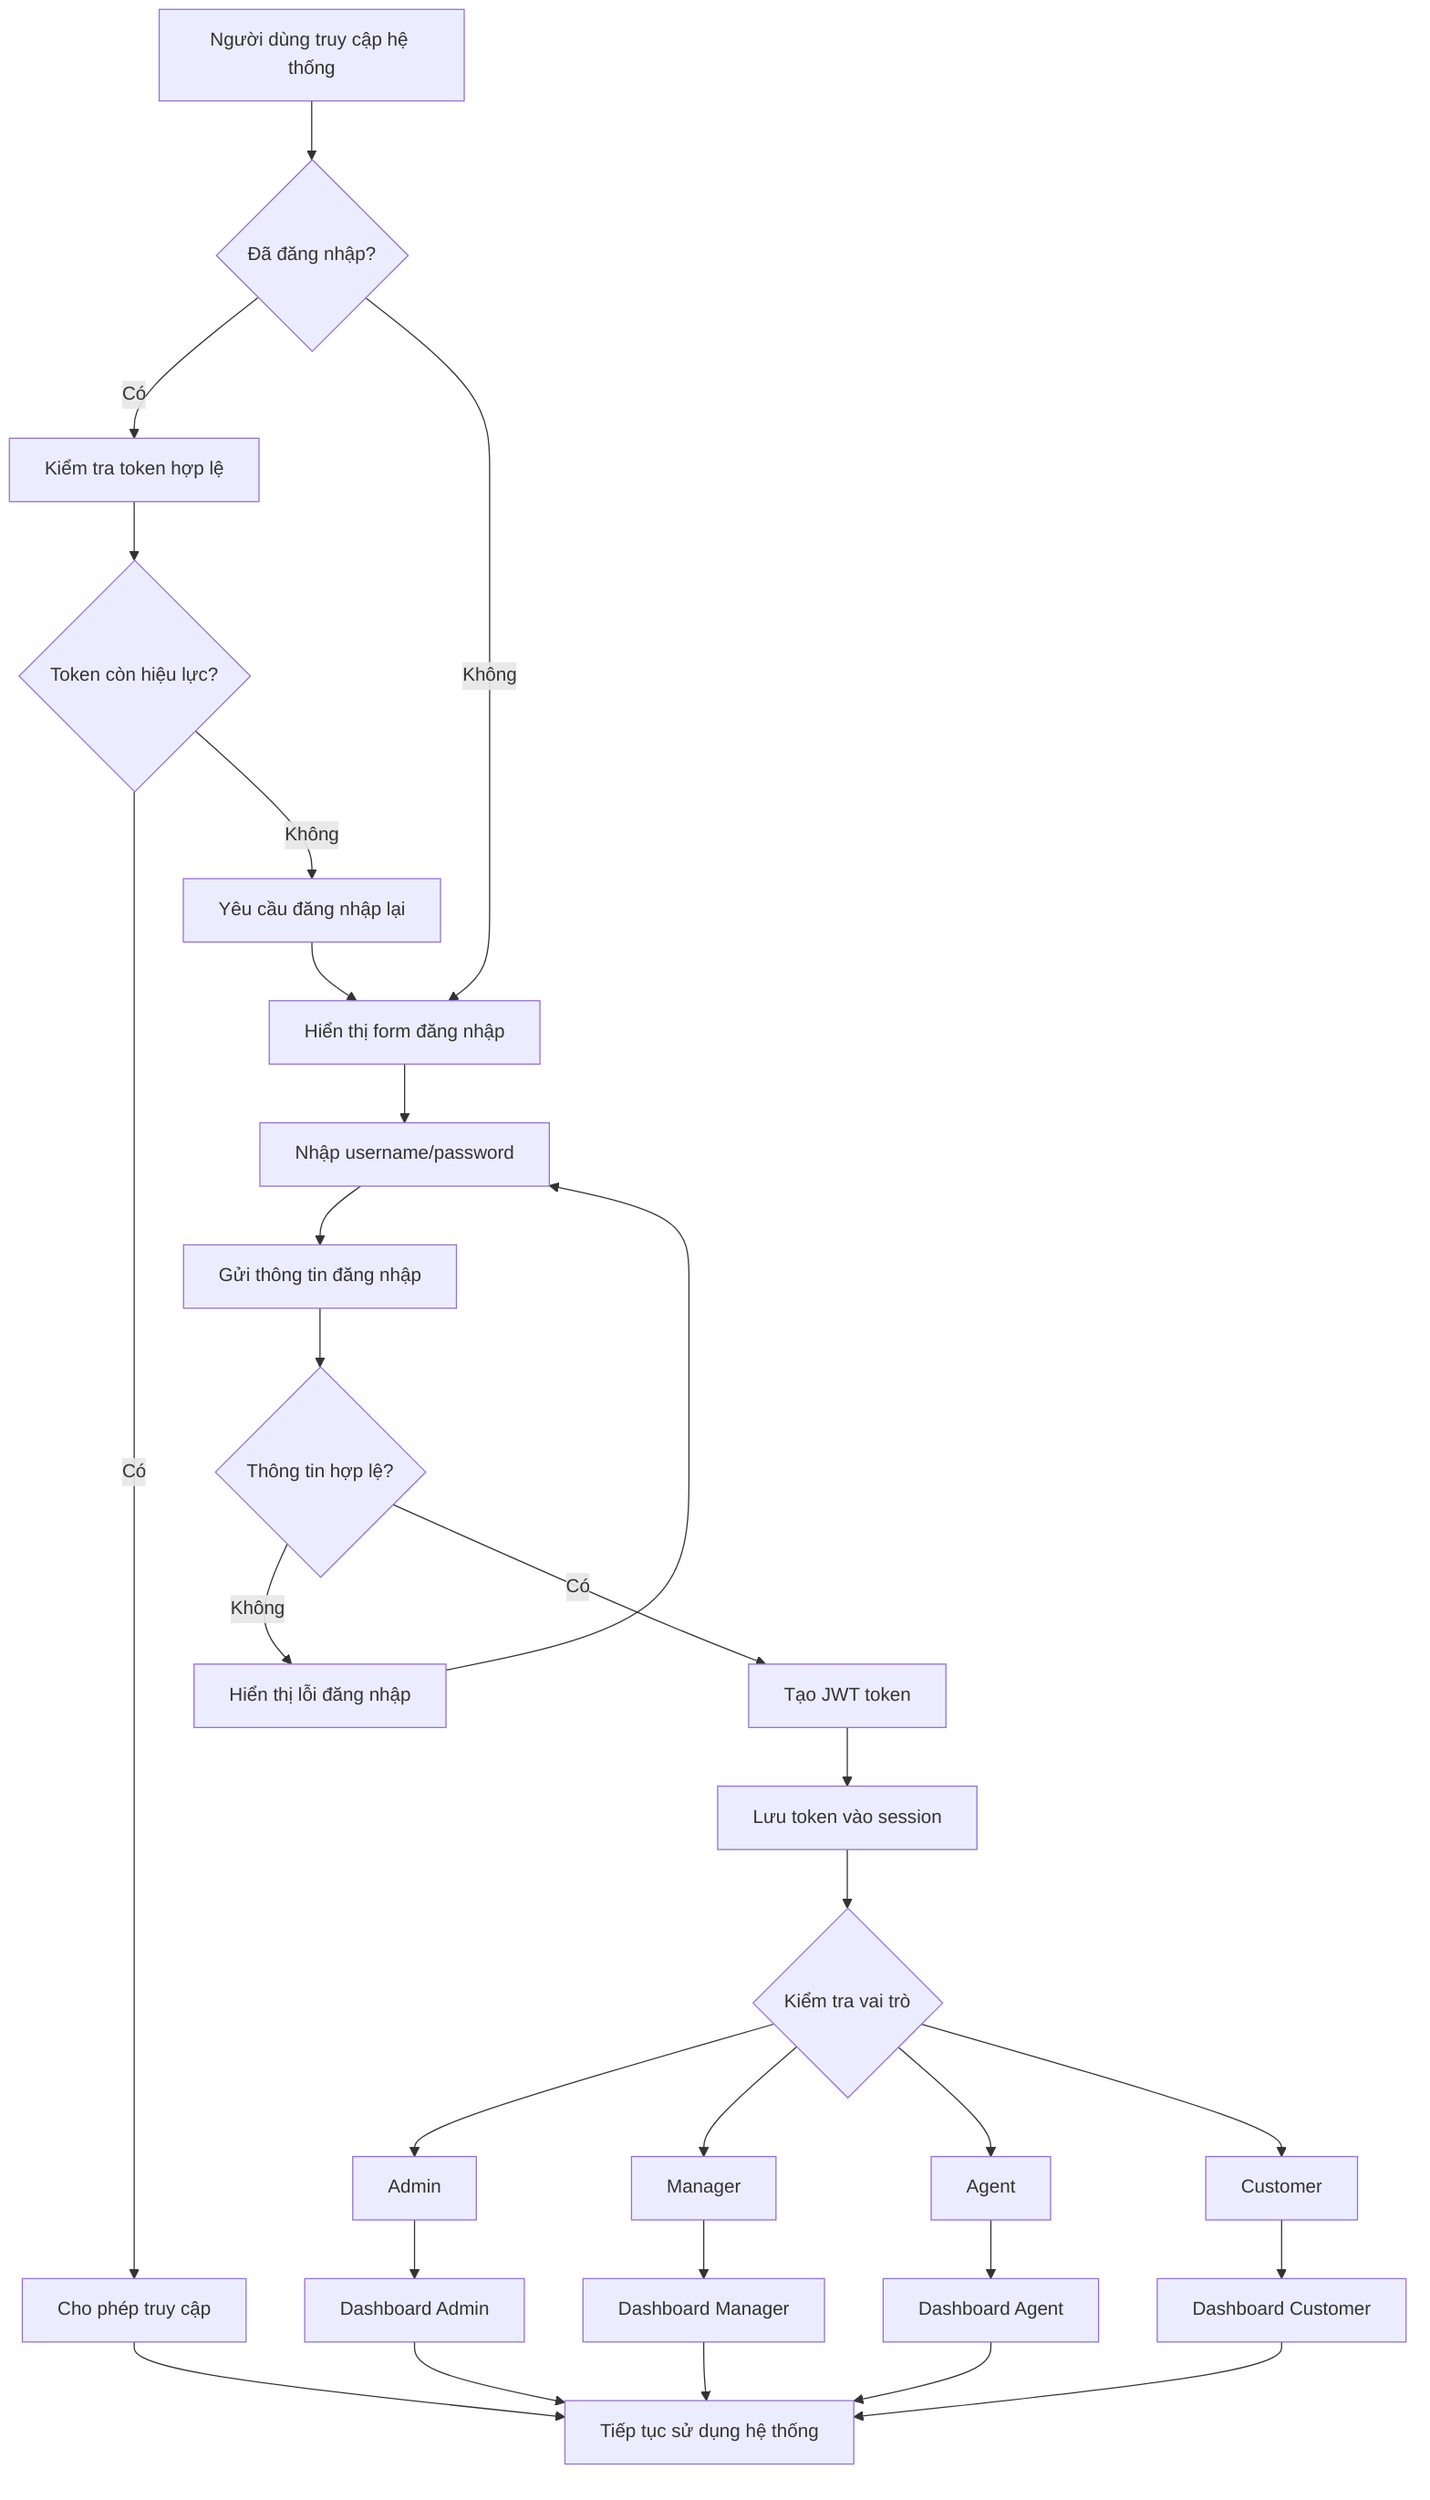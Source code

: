 flowchart TD
    A[Người dùng truy cập hệ thống] --> B{Đã đăng nhập?}
    B -->|Có| C[Kiểm tra token hợp lệ]
    B -->|Không| D[Hiển thị form đăng nhập]
    
    C --> E{Token còn hiệu lực?}
    E -->|Có| F[Cho phép truy cập]
    E -->|Không| G[Yêu cầu đăng nhập lại]
    
    D --> H[Nhập username/password]
    H --> I[Gửi thông tin đăng nhập]
    I --> J{Thông tin hợp lệ?}
    
    J -->|Không| K[Hiển thị lỗi đăng nhập]
    K --> H
    
    J -->|Có| L[Tạo JWT token]
    L --> M[Lưu token vào session]
    M --> N{Kiểm tra vai trò}
    
    N --> O[Admin]
    N --> P[Manager]
    N --> Q[Agent]
    N --> R[Customer]
    
    O --> S[Dashboard Admin]
    P --> T[Dashboard Manager]
    Q --> U[Dashboard Agent]
    R --> V[Dashboard Customer]
    
    G --> D
    F --> W[Tiếp tục sử dụng hệ thống]
    S --> W
    T --> W
    U --> W
    V --> W
